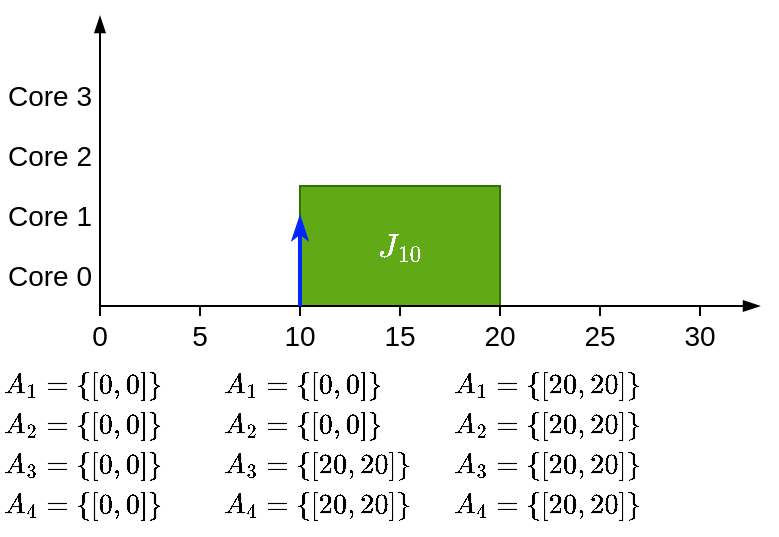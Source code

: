 <mxfile version="12.9.3" type="device" pages="2"><diagram id="xW1HjvJvRXogK2bOHWA1" name="JLFP"><mxGraphModel dx="621" dy="461" grid="1" gridSize="5" guides="1" tooltips="1" connect="1" arrows="1" fold="1" page="1" pageScale="1" pageWidth="827" pageHeight="1169" math="1" shadow="0"><root><mxCell id="0"/><mxCell id="1" parent="0"/><mxCell id="Q5BfaRy3jOVOdoU4Ksvk-7" value="$$J_{10}$$" style="rounded=0;whiteSpace=wrap;html=1;align=center;fillColor=#60a917;strokeColor=#2D7600;fontColor=#ffffff;comic=0;fontSize=14;" parent="1" vertex="1"><mxGeometry x="255" y="170" width="100" height="60" as="geometry"/></mxCell><mxCell id="B_7cFhlk1o7kLwpK3vWX-2" value="" style="endArrow=blockThin;html=1;strokeColor=#000000;endFill=1;exitX=0.5;exitY=0;exitDx=0;exitDy=0;" parent="1" edge="1"><mxGeometry width="50" height="50" relative="1" as="geometry"><mxPoint x="155" y="235" as="sourcePoint"/><mxPoint x="155" y="85" as="targetPoint"/></mxGeometry></mxCell><mxCell id="B_7cFhlk1o7kLwpK3vWX-3" value="&lt;div style=&quot;font-size: 14px;&quot;&gt;0&lt;/div&gt;" style="text;html=1;strokeColor=none;fillColor=none;align=center;verticalAlign=middle;whiteSpace=wrap;rounded=0;fontSize=14;" parent="1" vertex="1"><mxGeometry x="145" y="235" width="20" height="20" as="geometry"/></mxCell><mxCell id="B_7cFhlk1o7kLwpK3vWX-4" value="5" style="text;html=1;strokeColor=none;fillColor=none;align=center;verticalAlign=middle;whiteSpace=wrap;rounded=0;fontSize=14;" parent="1" vertex="1"><mxGeometry x="195" y="235" width="20" height="20" as="geometry"/></mxCell><mxCell id="B_7cFhlk1o7kLwpK3vWX-5" value="10" style="text;html=1;strokeColor=none;fillColor=none;align=center;verticalAlign=middle;whiteSpace=wrap;rounded=0;fontSize=14;" parent="1" vertex="1"><mxGeometry x="245" y="235" width="20" height="20" as="geometry"/></mxCell><mxCell id="B_7cFhlk1o7kLwpK3vWX-6" value="15" style="text;html=1;strokeColor=none;fillColor=none;align=center;verticalAlign=middle;whiteSpace=wrap;rounded=0;fontSize=14;" parent="1" vertex="1"><mxGeometry x="295" y="235" width="20" height="20" as="geometry"/></mxCell><mxCell id="B_7cFhlk1o7kLwpK3vWX-7" value="20" style="text;html=1;strokeColor=none;fillColor=none;align=center;verticalAlign=middle;whiteSpace=wrap;rounded=0;fontSize=14;" parent="1" vertex="1"><mxGeometry x="345" y="235" width="20" height="20" as="geometry"/></mxCell><mxCell id="B_7cFhlk1o7kLwpK3vWX-8" value="Core 0" style="text;html=1;strokeColor=none;fillColor=none;align=center;verticalAlign=middle;whiteSpace=wrap;rounded=0;fontSize=14;fontColor=#000000;" parent="1" vertex="1"><mxGeometry x="105" y="205" width="50" height="20" as="geometry"/></mxCell><mxCell id="B_7cFhlk1o7kLwpK3vWX-9" value="Core 1" style="text;html=1;strokeColor=none;fillColor=none;align=center;verticalAlign=middle;whiteSpace=wrap;rounded=0;fontSize=14;fontColor=#000000;" parent="1" vertex="1"><mxGeometry x="105" y="175" width="50" height="20" as="geometry"/></mxCell><mxCell id="B_7cFhlk1o7kLwpK3vWX-10" value="" style="endArrow=none;html=1;" parent="1" source="B_7cFhlk1o7kLwpK3vWX-11" edge="1"><mxGeometry width="50" height="50" relative="1" as="geometry"><mxPoint x="405" y="260" as="sourcePoint"/><mxPoint x="405" y="230" as="targetPoint"/></mxGeometry></mxCell><mxCell id="B_7cFhlk1o7kLwpK3vWX-11" value="25" style="text;html=1;strokeColor=none;fillColor=none;align=center;verticalAlign=middle;whiteSpace=wrap;rounded=0;fontSize=14;" parent="1" vertex="1"><mxGeometry x="395" y="235" width="20" height="20" as="geometry"/></mxCell><mxCell id="B_7cFhlk1o7kLwpK3vWX-12" value="" style="endArrow=none;html=1;exitX=0.5;exitY=0;exitDx=0;exitDy=0;" parent="1" source="B_7cFhlk1o7kLwpK3vWX-11" edge="1"><mxGeometry width="50" height="50" relative="1" as="geometry"><mxPoint x="405" y="260" as="sourcePoint"/><mxPoint x="405" y="230" as="targetPoint"/></mxGeometry></mxCell><mxCell id="B_7cFhlk1o7kLwpK3vWX-13" value="" style="endArrow=none;html=1;exitX=0.5;exitY=0;exitDx=0;exitDy=0;" parent="1" source="B_7cFhlk1o7kLwpK3vWX-7" edge="1"><mxGeometry width="50" height="50" relative="1" as="geometry"><mxPoint x="410" y="240" as="sourcePoint"/><mxPoint x="355" y="230" as="targetPoint"/></mxGeometry></mxCell><mxCell id="B_7cFhlk1o7kLwpK3vWX-14" value="" style="endArrow=none;html=1;exitX=0.5;exitY=0;exitDx=0;exitDy=0;" parent="1" source="B_7cFhlk1o7kLwpK3vWX-6" edge="1"><mxGeometry width="50" height="50" relative="1" as="geometry"><mxPoint x="415" y="245" as="sourcePoint"/><mxPoint x="305" y="230" as="targetPoint"/></mxGeometry></mxCell><mxCell id="B_7cFhlk1o7kLwpK3vWX-15" value="" style="endArrow=none;html=1;exitX=0.5;exitY=0;exitDx=0;exitDy=0;" parent="1" source="B_7cFhlk1o7kLwpK3vWX-5" edge="1"><mxGeometry width="50" height="50" relative="1" as="geometry"><mxPoint x="310" y="240" as="sourcePoint"/><mxPoint x="255" y="230" as="targetPoint"/></mxGeometry></mxCell><mxCell id="B_7cFhlk1o7kLwpK3vWX-16" value="" style="endArrow=none;html=1;exitX=0.5;exitY=0;exitDx=0;exitDy=0;" parent="1" source="B_7cFhlk1o7kLwpK3vWX-4" edge="1"><mxGeometry width="50" height="50" relative="1" as="geometry"><mxPoint x="315" y="245" as="sourcePoint"/><mxPoint x="205" y="230" as="targetPoint"/></mxGeometry></mxCell><mxCell id="B_7cFhlk1o7kLwpK3vWX-17" value="" style="endArrow=none;html=1;" parent="1" source="B_7cFhlk1o7kLwpK3vWX-18" edge="1"><mxGeometry width="50" height="50" relative="1" as="geometry"><mxPoint x="455" y="260" as="sourcePoint"/><mxPoint x="455" y="230" as="targetPoint"/></mxGeometry></mxCell><mxCell id="B_7cFhlk1o7kLwpK3vWX-18" value="30" style="text;html=1;strokeColor=none;fillColor=none;align=center;verticalAlign=middle;whiteSpace=wrap;rounded=0;fontSize=14;" parent="1" vertex="1"><mxGeometry x="445" y="235" width="20" height="20" as="geometry"/></mxCell><mxCell id="B_7cFhlk1o7kLwpK3vWX-19" value="Core 2" style="text;html=1;strokeColor=none;fillColor=none;align=center;verticalAlign=middle;whiteSpace=wrap;rounded=0;fontSize=14;fontColor=#000000;" parent="1" vertex="1"><mxGeometry x="105" y="145" width="50" height="20" as="geometry"/></mxCell><mxCell id="B_7cFhlk1o7kLwpK3vWX-21" value="" style="endArrow=blockThin;html=1;endFill=1;" parent="1" edge="1"><mxGeometry width="50" height="50" relative="1" as="geometry"><mxPoint x="155" y="230" as="sourcePoint"/><mxPoint x="485" y="230" as="targetPoint"/></mxGeometry></mxCell><mxCell id="B_7cFhlk1o7kLwpK3vWX-22" value="" style="endArrow=classicThin;html=1;strokeColor=#0027FF;fillColor=#0050ef;endFill=1;strokeWidth=2;" parent="1" edge="1"><mxGeometry width="50" height="50" relative="1" as="geometry"><mxPoint x="255" y="230" as="sourcePoint"/><mxPoint x="255" y="185" as="targetPoint"/></mxGeometry></mxCell><mxCell id="B_7cFhlk1o7kLwpK3vWX-24" value="Core 3" style="text;html=1;strokeColor=none;fillColor=none;align=center;verticalAlign=middle;whiteSpace=wrap;rounded=0;fontSize=14;fontColor=#000000;" parent="1" vertex="1"><mxGeometry x="105" y="115" width="50" height="20" as="geometry"/></mxCell><mxCell id="4ZFUNabwY3q8PGdMD_x4-8" value="" style="group;align=left;" vertex="1" connectable="0" parent="1"><mxGeometry x="105" y="260" width="100" height="80" as="geometry"/></mxCell><mxCell id="4ZFUNabwY3q8PGdMD_x4-2" value="$$A_1 = \{[0, 0]\}$$" style="text;html=1;strokeColor=none;fillColor=none;align=left;verticalAlign=middle;whiteSpace=wrap;rounded=0;" vertex="1" parent="4ZFUNabwY3q8PGdMD_x4-8"><mxGeometry width="100" height="20" as="geometry"/></mxCell><mxCell id="4ZFUNabwY3q8PGdMD_x4-5" value="$$A_2 = \{[0, 0]\}$$" style="text;html=1;strokeColor=none;fillColor=none;align=left;verticalAlign=middle;whiteSpace=wrap;rounded=0;" vertex="1" parent="4ZFUNabwY3q8PGdMD_x4-8"><mxGeometry y="20" width="100" height="20" as="geometry"/></mxCell><mxCell id="4ZFUNabwY3q8PGdMD_x4-6" value="$$A_3 = \{[0, 0]\}$$" style="text;html=1;strokeColor=none;fillColor=none;align=left;verticalAlign=middle;whiteSpace=wrap;rounded=0;" vertex="1" parent="4ZFUNabwY3q8PGdMD_x4-8"><mxGeometry y="40" width="100" height="20" as="geometry"/></mxCell><mxCell id="4ZFUNabwY3q8PGdMD_x4-7" value="$$A_4 = \{[0, 0]\}$$" style="text;html=1;strokeColor=none;fillColor=none;align=left;verticalAlign=middle;whiteSpace=wrap;rounded=0;" vertex="1" parent="4ZFUNabwY3q8PGdMD_x4-8"><mxGeometry y="60" width="100" height="20" as="geometry"/></mxCell><mxCell id="4ZFUNabwY3q8PGdMD_x4-15" value="" style="group;align=left;" vertex="1" connectable="0" parent="1"><mxGeometry x="215" y="260" width="100" height="80" as="geometry"/></mxCell><mxCell id="4ZFUNabwY3q8PGdMD_x4-16" value="$$A_1 = \{[0, 0]\}$$" style="text;html=1;strokeColor=none;fillColor=none;align=left;verticalAlign=middle;whiteSpace=wrap;rounded=0;" vertex="1" parent="4ZFUNabwY3q8PGdMD_x4-15"><mxGeometry width="100" height="20" as="geometry"/></mxCell><mxCell id="4ZFUNabwY3q8PGdMD_x4-17" value="$$A_2 = \{[0, 0]\}$$" style="text;html=1;strokeColor=none;fillColor=none;align=left;verticalAlign=middle;whiteSpace=wrap;rounded=0;" vertex="1" parent="4ZFUNabwY3q8PGdMD_x4-15"><mxGeometry y="20" width="100" height="20" as="geometry"/></mxCell><mxCell id="4ZFUNabwY3q8PGdMD_x4-18" value="$$A_3 = \{[20, 20]\}$$" style="text;html=1;strokeColor=none;fillColor=none;align=left;verticalAlign=middle;whiteSpace=wrap;rounded=0;" vertex="1" parent="4ZFUNabwY3q8PGdMD_x4-15"><mxGeometry y="40" width="100" height="20" as="geometry"/></mxCell><mxCell id="4ZFUNabwY3q8PGdMD_x4-19" value="$$A_4 = \{[20, 20]\}$$" style="text;html=1;strokeColor=none;fillColor=none;align=left;verticalAlign=middle;whiteSpace=wrap;rounded=0;" vertex="1" parent="4ZFUNabwY3q8PGdMD_x4-15"><mxGeometry y="60" width="100" height="20" as="geometry"/></mxCell><mxCell id="4ZFUNabwY3q8PGdMD_x4-20" value="" style="group;align=left;" vertex="1" connectable="0" parent="1"><mxGeometry x="330" y="260" width="100" height="80" as="geometry"/></mxCell><mxCell id="4ZFUNabwY3q8PGdMD_x4-21" value="$$A_1 = \{[20, 20]\}$$" style="text;html=1;strokeColor=none;fillColor=none;align=left;verticalAlign=middle;whiteSpace=wrap;rounded=0;" vertex="1" parent="4ZFUNabwY3q8PGdMD_x4-20"><mxGeometry width="100" height="20" as="geometry"/></mxCell><mxCell id="4ZFUNabwY3q8PGdMD_x4-22" value="$$A_2 = \{[20, 20]\}$$" style="text;html=1;strokeColor=none;fillColor=none;align=left;verticalAlign=middle;whiteSpace=wrap;rounded=0;" vertex="1" parent="4ZFUNabwY3q8PGdMD_x4-20"><mxGeometry y="20" width="100" height="20" as="geometry"/></mxCell><mxCell id="4ZFUNabwY3q8PGdMD_x4-23" value="$$A_3 = \{[20, 20]\}$$" style="text;html=1;strokeColor=none;fillColor=none;align=left;verticalAlign=middle;whiteSpace=wrap;rounded=0;" vertex="1" parent="4ZFUNabwY3q8PGdMD_x4-20"><mxGeometry y="40" width="100" height="20" as="geometry"/></mxCell><mxCell id="4ZFUNabwY3q8PGdMD_x4-24" value="$$A_4 = \{[20, 20]\}$$" style="text;html=1;strokeColor=none;fillColor=none;align=left;verticalAlign=middle;whiteSpace=wrap;rounded=0;" vertex="1" parent="4ZFUNabwY3q8PGdMD_x4-20"><mxGeometry y="60" width="100" height="20" as="geometry"/></mxCell></root></mxGraphModel></diagram><diagram id="cN5nOknQXT1LG3hfK9Qf" name="Reservation"><mxGraphModel dx="569" dy="329" grid="1" gridSize="5" guides="1" tooltips="1" connect="1" arrows="1" fold="1" page="1" pageScale="1" pageWidth="827" pageHeight="1169" math="1" shadow="0"><root><mxCell id="NastbF7e9mn-xrh-937i-0"/><mxCell id="NastbF7e9mn-xrh-937i-1" parent="NastbF7e9mn-xrh-937i-0"/><mxCell id="Mo2yTJBglFovbYtJByoA-54" value="$$J_1$$" style="rounded=0;whiteSpace=wrap;html=1;align=center;fillColor=#60a917;strokeColor=#2D7600;fontColor=#ffffff;comic=0;fontSize=14;" parent="NastbF7e9mn-xrh-937i-1" vertex="1"><mxGeometry x="265" y="915" width="50" height="90" as="geometry"/></mxCell><mxCell id="Mo2yTJBglFovbYtJByoA-56" value="$$J_2$$" style="rounded=0;whiteSpace=wrap;html=1;align=center;fillColor=#60a917;strokeColor=#2D7600;fontColor=#ffffff;comic=0;fontSize=14;" parent="NastbF7e9mn-xrh-937i-1" vertex="1"><mxGeometry x="165" y="885" width="200" height="30" as="geometry"/></mxCell><mxCell id="Mo2yTJBglFovbYtJByoA-55" value="$$J_0$$" style="rounded=0;whiteSpace=wrap;html=1;align=center;fillColor=#60a917;strokeColor=#2D7600;fontColor=#ffffff;comic=0;fontSize=14;" parent="NastbF7e9mn-xrh-937i-1" vertex="1"><mxGeometry x="165" y="945" width="100" height="60" as="geometry"/></mxCell><mxCell id="1xo_WJn1iUkjPruJ7DiA-16" value="" style="group" vertex="1" connectable="0" parent="NastbF7e9mn-xrh-937i-1"><mxGeometry x="165" y="915" width="100" height="90" as="geometry"/></mxCell><mxCell id="1xo_WJn1iUkjPruJ7DiA-17" value="" style="rounded=0;whiteSpace=wrap;html=1;align=center;fillColor=#e51400;strokeColor=none;fontColor=#ffffff;comic=0;fontSize=14;opacity=30;glass=0;shadow=0;" vertex="1" parent="1xo_WJn1iUkjPruJ7DiA-16"><mxGeometry width="100" height="90" as="geometry"/></mxCell><mxCell id="1xo_WJn1iUkjPruJ7DiA-18" value="" style="rounded=0;whiteSpace=wrap;html=1;shadow=0;glass=0;comic=0;strokeWidth=3;gradientColor=none;fillColor=none;strokeColor=#FF0000;" vertex="1" parent="1xo_WJn1iUkjPruJ7DiA-16"><mxGeometry width="100" height="90" as="geometry"/></mxCell><mxCell id="1xo_WJn1iUkjPruJ7DiA-19" value="" style="endArrow=none;html=1;exitX=0;exitY=0;exitDx=0;exitDy=0;entryX=1;entryY=1;entryDx=0;entryDy=0;strokeWidth=3;strokeColor=#FF0000;" edge="1" parent="1xo_WJn1iUkjPruJ7DiA-16" source="1xo_WJn1iUkjPruJ7DiA-18" target="1xo_WJn1iUkjPruJ7DiA-18"><mxGeometry width="50" height="50" relative="1" as="geometry"><mxPoint x="-30" y="5" as="sourcePoint"/><mxPoint x="20" y="-45" as="targetPoint"/></mxGeometry></mxCell><mxCell id="Mo2yTJBglFovbYtJByoA-27" value="$$J_1$$" style="rounded=0;whiteSpace=wrap;html=1;align=center;fillColor=#60a917;strokeColor=#2D7600;fontColor=#ffffff;comic=0;fontSize=14;" parent="NastbF7e9mn-xrh-937i-1" vertex="1"><mxGeometry x="265" y="730" width="50" height="90" as="geometry"/></mxCell><mxCell id="Mo2yTJBglFovbYtJByoA-29" value="$$J_2$$" style="rounded=0;whiteSpace=wrap;html=1;align=center;fillColor=#60a917;strokeColor=#2D7600;fontColor=#ffffff;comic=0;fontSize=14;" parent="NastbF7e9mn-xrh-937i-1" vertex="1"><mxGeometry x="165" y="700" width="200" height="30" as="geometry"/></mxCell><mxCell id="Mo2yTJBglFovbYtJByoA-28" value="$$J_0$$" style="rounded=0;whiteSpace=wrap;html=1;align=center;fillColor=#60a917;strokeColor=#2D7600;fontColor=#ffffff;comic=0;fontSize=14;" parent="NastbF7e9mn-xrh-937i-1" vertex="1"><mxGeometry x="165" y="760" width="100" height="60" as="geometry"/></mxCell><mxCell id="1xo_WJn1iUkjPruJ7DiA-12" value="" style="group" vertex="1" connectable="0" parent="NastbF7e9mn-xrh-937i-1"><mxGeometry x="165" y="730" width="100" height="90" as="geometry"/></mxCell><mxCell id="1xo_WJn1iUkjPruJ7DiA-13" value="" style="rounded=0;whiteSpace=wrap;html=1;align=center;fillColor=#e51400;strokeColor=none;fontColor=#ffffff;comic=0;fontSize=14;opacity=30;glass=0;shadow=0;" vertex="1" parent="1xo_WJn1iUkjPruJ7DiA-12"><mxGeometry width="100" height="90" as="geometry"/></mxCell><mxCell id="1xo_WJn1iUkjPruJ7DiA-14" value="" style="rounded=0;whiteSpace=wrap;html=1;shadow=0;glass=0;comic=0;strokeWidth=3;gradientColor=none;fillColor=none;strokeColor=#FF0000;" vertex="1" parent="1xo_WJn1iUkjPruJ7DiA-12"><mxGeometry width="100" height="90" as="geometry"/></mxCell><mxCell id="1xo_WJn1iUkjPruJ7DiA-15" value="" style="endArrow=none;html=1;exitX=0;exitY=0;exitDx=0;exitDy=0;entryX=1;entryY=1;entryDx=0;entryDy=0;strokeWidth=3;strokeColor=#FF0000;" edge="1" parent="1xo_WJn1iUkjPruJ7DiA-12" source="1xo_WJn1iUkjPruJ7DiA-14" target="1xo_WJn1iUkjPruJ7DiA-14"><mxGeometry width="50" height="50" relative="1" as="geometry"><mxPoint x="-30" y="5" as="sourcePoint"/><mxPoint x="20" y="-45" as="targetPoint"/></mxGeometry></mxCell><mxCell id="Mo2yTJBglFovbYtJByoA-2" value="$$J_2$$" style="rounded=0;whiteSpace=wrap;html=1;align=center;fillColor=#60a917;strokeColor=#2D7600;fontColor=#ffffff;comic=0;fontSize=14;" parent="NastbF7e9mn-xrh-937i-1" vertex="1"><mxGeometry x="165" y="520" width="200" height="30" as="geometry"/></mxCell><mxCell id="Mo2yTJBglFovbYtJByoA-1" value="$$J_0$$" style="rounded=0;whiteSpace=wrap;html=1;align=center;fillColor=#60a917;strokeColor=#2D7600;fontColor=#ffffff;comic=0;fontSize=14;" parent="NastbF7e9mn-xrh-937i-1" vertex="1"><mxGeometry x="165" y="580" width="100" height="60" as="geometry"/></mxCell><mxCell id="1xo_WJn1iUkjPruJ7DiA-8" value="" style="group" vertex="1" connectable="0" parent="NastbF7e9mn-xrh-937i-1"><mxGeometry x="165" y="550" width="100" height="90" as="geometry"/></mxCell><mxCell id="1xo_WJn1iUkjPruJ7DiA-9" value="" style="rounded=0;whiteSpace=wrap;html=1;align=center;fillColor=#e51400;strokeColor=none;fontColor=#ffffff;comic=0;fontSize=14;opacity=30;glass=0;shadow=0;" vertex="1" parent="1xo_WJn1iUkjPruJ7DiA-8"><mxGeometry width="100" height="90" as="geometry"/></mxCell><mxCell id="1xo_WJn1iUkjPruJ7DiA-10" value="" style="rounded=0;whiteSpace=wrap;html=1;shadow=0;glass=0;comic=0;strokeWidth=3;gradientColor=none;fillColor=none;strokeColor=#FF0000;" vertex="1" parent="1xo_WJn1iUkjPruJ7DiA-8"><mxGeometry width="100" height="90" as="geometry"/></mxCell><mxCell id="1xo_WJn1iUkjPruJ7DiA-11" value="" style="endArrow=none;html=1;exitX=0;exitY=0;exitDx=0;exitDy=0;entryX=1;entryY=1;entryDx=0;entryDy=0;strokeWidth=3;strokeColor=#FF0000;" edge="1" parent="1xo_WJn1iUkjPruJ7DiA-8" source="1xo_WJn1iUkjPruJ7DiA-10" target="1xo_WJn1iUkjPruJ7DiA-10"><mxGeometry width="50" height="50" relative="1" as="geometry"><mxPoint x="-30" y="5" as="sourcePoint"/><mxPoint x="20" y="-45" as="targetPoint"/></mxGeometry></mxCell><mxCell id="PJTge_t0C2zGQMqcQU9a-2" value="$$J_0$$" style="rounded=0;whiteSpace=wrap;html=1;align=center;fillColor=#60a917;strokeColor=#2D7600;fontColor=#ffffff;comic=0;fontSize=14;" parent="NastbF7e9mn-xrh-937i-1" vertex="1"><mxGeometry x="165" y="120" width="100" height="60" as="geometry"/></mxCell><mxCell id="PJTge_t0C2zGQMqcQU9a-5" value="" style="endArrow=blockThin;html=1;strokeColor=#000000;endFill=1;exitX=0.5;exitY=0;exitDx=0;exitDy=0;" parent="NastbF7e9mn-xrh-937i-1" edge="1"><mxGeometry width="50" height="50" relative="1" as="geometry"><mxPoint x="165" y="185" as="sourcePoint"/><mxPoint x="165" y="35" as="targetPoint"/></mxGeometry></mxCell><mxCell id="PJTge_t0C2zGQMqcQU9a-6" value="&lt;div style=&quot;font-size: 14px;&quot;&gt;0&lt;/div&gt;" style="text;html=1;strokeColor=none;fillColor=none;align=center;verticalAlign=middle;whiteSpace=wrap;rounded=0;fontSize=14;" parent="NastbF7e9mn-xrh-937i-1" vertex="1"><mxGeometry x="155" y="185" width="20" height="20" as="geometry"/></mxCell><mxCell id="PJTge_t0C2zGQMqcQU9a-7" value="5" style="text;html=1;strokeColor=none;fillColor=none;align=center;verticalAlign=middle;whiteSpace=wrap;rounded=0;fontSize=14;" parent="NastbF7e9mn-xrh-937i-1" vertex="1"><mxGeometry x="205" y="185" width="20" height="20" as="geometry"/></mxCell><mxCell id="PJTge_t0C2zGQMqcQU9a-8" value="10" style="text;html=1;strokeColor=none;fillColor=none;align=center;verticalAlign=middle;whiteSpace=wrap;rounded=0;fontSize=14;" parent="NastbF7e9mn-xrh-937i-1" vertex="1"><mxGeometry x="255" y="185" width="20" height="20" as="geometry"/></mxCell><mxCell id="PJTge_t0C2zGQMqcQU9a-9" value="15" style="text;html=1;strokeColor=none;fillColor=none;align=center;verticalAlign=middle;whiteSpace=wrap;rounded=0;fontSize=14;" parent="NastbF7e9mn-xrh-937i-1" vertex="1"><mxGeometry x="305" y="185" width="20" height="20" as="geometry"/></mxCell><mxCell id="PJTge_t0C2zGQMqcQU9a-10" value="20" style="text;html=1;strokeColor=none;fillColor=none;align=center;verticalAlign=middle;whiteSpace=wrap;rounded=0;fontSize=14;" parent="NastbF7e9mn-xrh-937i-1" vertex="1"><mxGeometry x="355" y="185" width="20" height="20" as="geometry"/></mxCell><mxCell id="PJTge_t0C2zGQMqcQU9a-11" value="Core 0" style="text;html=1;strokeColor=none;fillColor=none;align=center;verticalAlign=middle;whiteSpace=wrap;rounded=0;fontSize=14;fontColor=#000000;" parent="NastbF7e9mn-xrh-937i-1" vertex="1"><mxGeometry x="115" y="155" width="50" height="20" as="geometry"/></mxCell><mxCell id="PJTge_t0C2zGQMqcQU9a-12" value="Core 1" style="text;html=1;strokeColor=none;fillColor=none;align=center;verticalAlign=middle;whiteSpace=wrap;rounded=0;fontSize=14;fontColor=#000000;" parent="NastbF7e9mn-xrh-937i-1" vertex="1"><mxGeometry x="115" y="125" width="50" height="20" as="geometry"/></mxCell><mxCell id="PJTge_t0C2zGQMqcQU9a-13" value="" style="endArrow=none;html=1;" parent="NastbF7e9mn-xrh-937i-1" source="PJTge_t0C2zGQMqcQU9a-14" edge="1"><mxGeometry width="50" height="50" relative="1" as="geometry"><mxPoint x="415" y="210" as="sourcePoint"/><mxPoint x="415" y="180" as="targetPoint"/></mxGeometry></mxCell><mxCell id="PJTge_t0C2zGQMqcQU9a-14" value="25" style="text;html=1;strokeColor=none;fillColor=none;align=center;verticalAlign=middle;whiteSpace=wrap;rounded=0;fontSize=14;" parent="NastbF7e9mn-xrh-937i-1" vertex="1"><mxGeometry x="405" y="185" width="20" height="20" as="geometry"/></mxCell><mxCell id="PJTge_t0C2zGQMqcQU9a-15" value="" style="endArrow=none;html=1;exitX=0.5;exitY=0;exitDx=0;exitDy=0;" parent="NastbF7e9mn-xrh-937i-1" source="PJTge_t0C2zGQMqcQU9a-14" edge="1"><mxGeometry width="50" height="50" relative="1" as="geometry"><mxPoint x="415" y="210" as="sourcePoint"/><mxPoint x="415" y="180" as="targetPoint"/></mxGeometry></mxCell><mxCell id="PJTge_t0C2zGQMqcQU9a-16" value="" style="endArrow=none;html=1;exitX=0.5;exitY=0;exitDx=0;exitDy=0;" parent="NastbF7e9mn-xrh-937i-1" source="PJTge_t0C2zGQMqcQU9a-10" edge="1"><mxGeometry width="50" height="50" relative="1" as="geometry"><mxPoint x="420" y="190" as="sourcePoint"/><mxPoint x="365" y="180" as="targetPoint"/></mxGeometry></mxCell><mxCell id="PJTge_t0C2zGQMqcQU9a-17" value="" style="endArrow=none;html=1;exitX=0.5;exitY=0;exitDx=0;exitDy=0;" parent="NastbF7e9mn-xrh-937i-1" source="PJTge_t0C2zGQMqcQU9a-9" edge="1"><mxGeometry width="50" height="50" relative="1" as="geometry"><mxPoint x="425" y="195" as="sourcePoint"/><mxPoint x="315" y="180" as="targetPoint"/></mxGeometry></mxCell><mxCell id="PJTge_t0C2zGQMqcQU9a-18" value="" style="endArrow=none;html=1;exitX=0.5;exitY=0;exitDx=0;exitDy=0;" parent="NastbF7e9mn-xrh-937i-1" source="PJTge_t0C2zGQMqcQU9a-8" edge="1"><mxGeometry width="50" height="50" relative="1" as="geometry"><mxPoint x="320" y="190" as="sourcePoint"/><mxPoint x="265" y="180" as="targetPoint"/></mxGeometry></mxCell><mxCell id="PJTge_t0C2zGQMqcQU9a-19" value="" style="endArrow=none;html=1;exitX=0.5;exitY=0;exitDx=0;exitDy=0;" parent="NastbF7e9mn-xrh-937i-1" source="PJTge_t0C2zGQMqcQU9a-7" edge="1"><mxGeometry width="50" height="50" relative="1" as="geometry"><mxPoint x="325" y="195" as="sourcePoint"/><mxPoint x="215" y="180" as="targetPoint"/></mxGeometry></mxCell><mxCell id="PJTge_t0C2zGQMqcQU9a-20" value="" style="endArrow=none;html=1;" parent="NastbF7e9mn-xrh-937i-1" source="PJTge_t0C2zGQMqcQU9a-21" edge="1"><mxGeometry width="50" height="50" relative="1" as="geometry"><mxPoint x="465" y="210" as="sourcePoint"/><mxPoint x="465" y="180" as="targetPoint"/></mxGeometry></mxCell><mxCell id="PJTge_t0C2zGQMqcQU9a-21" value="30" style="text;html=1;strokeColor=none;fillColor=none;align=center;verticalAlign=middle;whiteSpace=wrap;rounded=0;fontSize=14;" parent="NastbF7e9mn-xrh-937i-1" vertex="1"><mxGeometry x="455" y="185" width="20" height="20" as="geometry"/></mxCell><mxCell id="PJTge_t0C2zGQMqcQU9a-22" value="Core 2" style="text;html=1;strokeColor=none;fillColor=none;align=center;verticalAlign=middle;whiteSpace=wrap;rounded=0;fontSize=14;fontColor=#000000;" parent="NastbF7e9mn-xrh-937i-1" vertex="1"><mxGeometry x="115" y="95" width="50" height="20" as="geometry"/></mxCell><mxCell id="PJTge_t0C2zGQMqcQU9a-23" value="" style="endArrow=blockThin;html=1;endFill=1;" parent="NastbF7e9mn-xrh-937i-1" edge="1"><mxGeometry width="50" height="50" relative="1" as="geometry"><mxPoint x="165" y="180" as="sourcePoint"/><mxPoint x="495" y="180" as="targetPoint"/></mxGeometry></mxCell><mxCell id="PJTge_t0C2zGQMqcQU9a-24" value="" style="endArrow=classicThin;html=1;strokeColor=#0027FF;fillColor=#0050ef;endFill=1;strokeWidth=2;" parent="NastbF7e9mn-xrh-937i-1" edge="1"><mxGeometry width="50" height="50" relative="1" as="geometry"><mxPoint x="165" y="180" as="sourcePoint"/><mxPoint x="165" y="135" as="targetPoint"/></mxGeometry></mxCell><mxCell id="PJTge_t0C2zGQMqcQU9a-25" value="Core 3" style="text;html=1;strokeColor=none;fillColor=none;align=center;verticalAlign=middle;whiteSpace=wrap;rounded=0;fontSize=14;fontColor=#000000;" parent="NastbF7e9mn-xrh-937i-1" vertex="1"><mxGeometry x="115" y="65" width="50" height="20" as="geometry"/></mxCell><mxCell id="PJTge_t0C2zGQMqcQU9a-26" value="" style="endArrow=none;html=1;strokeColor=#FF0000;fillColor=#0050ef;endFill=0;strokeWidth=2;startArrow=classicThin;startFill=1;" parent="NastbF7e9mn-xrh-937i-1" edge="1"><mxGeometry width="50" height="50" relative="1" as="geometry"><mxPoint x="365" y="180" as="sourcePoint"/><mxPoint x="365" y="135" as="targetPoint"/></mxGeometry></mxCell><mxCell id="PJTge_t0C2zGQMqcQU9a-29" value="$$J_0$$" style="rounded=0;whiteSpace=wrap;html=1;align=center;fillColor=#60a917;strokeColor=#2D7600;fontColor=#ffffff;comic=0;fontSize=14;" parent="NastbF7e9mn-xrh-937i-1" vertex="1"><mxGeometry x="165" y="365" width="100" height="60" as="geometry"/></mxCell><mxCell id="PJTge_t0C2zGQMqcQU9a-33" value="&lt;div style=&quot;font-size: 14px;&quot;&gt;0&lt;/div&gt;" style="text;html=1;strokeColor=none;fillColor=none;align=center;verticalAlign=middle;whiteSpace=wrap;rounded=0;fontSize=14;" parent="NastbF7e9mn-xrh-937i-1" vertex="1"><mxGeometry x="155" y="430" width="20" height="20" as="geometry"/></mxCell><mxCell id="PJTge_t0C2zGQMqcQU9a-34" value="5" style="text;html=1;strokeColor=none;fillColor=none;align=center;verticalAlign=middle;whiteSpace=wrap;rounded=0;fontSize=14;" parent="NastbF7e9mn-xrh-937i-1" vertex="1"><mxGeometry x="205" y="430" width="20" height="20" as="geometry"/></mxCell><mxCell id="PJTge_t0C2zGQMqcQU9a-35" value="10" style="text;html=1;strokeColor=none;fillColor=none;align=center;verticalAlign=middle;whiteSpace=wrap;rounded=0;fontSize=14;" parent="NastbF7e9mn-xrh-937i-1" vertex="1"><mxGeometry x="255" y="430" width="20" height="20" as="geometry"/></mxCell><mxCell id="PJTge_t0C2zGQMqcQU9a-36" value="15" style="text;html=1;strokeColor=none;fillColor=none;align=center;verticalAlign=middle;whiteSpace=wrap;rounded=0;fontSize=14;" parent="NastbF7e9mn-xrh-937i-1" vertex="1"><mxGeometry x="305" y="430" width="20" height="20" as="geometry"/></mxCell><mxCell id="PJTge_t0C2zGQMqcQU9a-37" value="20" style="text;html=1;strokeColor=none;fillColor=none;align=center;verticalAlign=middle;whiteSpace=wrap;rounded=0;fontSize=14;" parent="NastbF7e9mn-xrh-937i-1" vertex="1"><mxGeometry x="355" y="430" width="20" height="20" as="geometry"/></mxCell><mxCell id="PJTge_t0C2zGQMqcQU9a-38" value="Core 0" style="text;html=1;strokeColor=none;fillColor=none;align=center;verticalAlign=middle;whiteSpace=wrap;rounded=0;fontSize=14;fontColor=#000000;" parent="NastbF7e9mn-xrh-937i-1" vertex="1"><mxGeometry x="115" y="400" width="50" height="20" as="geometry"/></mxCell><mxCell id="PJTge_t0C2zGQMqcQU9a-39" value="Core 1" style="text;html=1;strokeColor=none;fillColor=none;align=center;verticalAlign=middle;whiteSpace=wrap;rounded=0;fontSize=14;fontColor=#000000;" parent="NastbF7e9mn-xrh-937i-1" vertex="1"><mxGeometry x="115" y="370" width="50" height="20" as="geometry"/></mxCell><mxCell id="PJTge_t0C2zGQMqcQU9a-40" value="" style="endArrow=none;html=1;" parent="NastbF7e9mn-xrh-937i-1" source="PJTge_t0C2zGQMqcQU9a-41" edge="1"><mxGeometry width="50" height="50" relative="1" as="geometry"><mxPoint x="415" y="455" as="sourcePoint"/><mxPoint x="415" y="425" as="targetPoint"/></mxGeometry></mxCell><mxCell id="PJTge_t0C2zGQMqcQU9a-41" value="25" style="text;html=1;strokeColor=none;fillColor=none;align=center;verticalAlign=middle;whiteSpace=wrap;rounded=0;fontSize=14;" parent="NastbF7e9mn-xrh-937i-1" vertex="1"><mxGeometry x="405" y="430" width="20" height="20" as="geometry"/></mxCell><mxCell id="PJTge_t0C2zGQMqcQU9a-42" value="" style="endArrow=none;html=1;exitX=0.5;exitY=0;exitDx=0;exitDy=0;" parent="NastbF7e9mn-xrh-937i-1" source="PJTge_t0C2zGQMqcQU9a-41" edge="1"><mxGeometry width="50" height="50" relative="1" as="geometry"><mxPoint x="415" y="455" as="sourcePoint"/><mxPoint x="415" y="425" as="targetPoint"/></mxGeometry></mxCell><mxCell id="PJTge_t0C2zGQMqcQU9a-43" value="" style="endArrow=none;html=1;exitX=0.5;exitY=0;exitDx=0;exitDy=0;" parent="NastbF7e9mn-xrh-937i-1" source="PJTge_t0C2zGQMqcQU9a-37" edge="1"><mxGeometry width="50" height="50" relative="1" as="geometry"><mxPoint x="420" y="435" as="sourcePoint"/><mxPoint x="365" y="425" as="targetPoint"/></mxGeometry></mxCell><mxCell id="PJTge_t0C2zGQMqcQU9a-44" value="" style="endArrow=none;html=1;exitX=0.5;exitY=0;exitDx=0;exitDy=0;" parent="NastbF7e9mn-xrh-937i-1" source="PJTge_t0C2zGQMqcQU9a-36" edge="1"><mxGeometry width="50" height="50" relative="1" as="geometry"><mxPoint x="425" y="440" as="sourcePoint"/><mxPoint x="315" y="425" as="targetPoint"/></mxGeometry></mxCell><mxCell id="PJTge_t0C2zGQMqcQU9a-45" value="" style="endArrow=none;html=1;exitX=0.5;exitY=0;exitDx=0;exitDy=0;" parent="NastbF7e9mn-xrh-937i-1" source="PJTge_t0C2zGQMqcQU9a-35" edge="1"><mxGeometry width="50" height="50" relative="1" as="geometry"><mxPoint x="320" y="435" as="sourcePoint"/><mxPoint x="265" y="425" as="targetPoint"/></mxGeometry></mxCell><mxCell id="PJTge_t0C2zGQMqcQU9a-46" value="" style="endArrow=none;html=1;exitX=0.5;exitY=0;exitDx=0;exitDy=0;" parent="NastbF7e9mn-xrh-937i-1" source="PJTge_t0C2zGQMqcQU9a-34" edge="1"><mxGeometry width="50" height="50" relative="1" as="geometry"><mxPoint x="325" y="440" as="sourcePoint"/><mxPoint x="215" y="425" as="targetPoint"/></mxGeometry></mxCell><mxCell id="PJTge_t0C2zGQMqcQU9a-47" value="" style="endArrow=none;html=1;" parent="NastbF7e9mn-xrh-937i-1" source="PJTge_t0C2zGQMqcQU9a-48" edge="1"><mxGeometry width="50" height="50" relative="1" as="geometry"><mxPoint x="465" y="455" as="sourcePoint"/><mxPoint x="465" y="425" as="targetPoint"/></mxGeometry></mxCell><mxCell id="PJTge_t0C2zGQMqcQU9a-48" value="30" style="text;html=1;strokeColor=none;fillColor=none;align=center;verticalAlign=middle;whiteSpace=wrap;rounded=0;fontSize=14;" parent="NastbF7e9mn-xrh-937i-1" vertex="1"><mxGeometry x="455" y="430" width="20" height="20" as="geometry"/></mxCell><mxCell id="PJTge_t0C2zGQMqcQU9a-49" value="Core 2" style="text;html=1;strokeColor=none;fillColor=none;align=center;verticalAlign=middle;whiteSpace=wrap;rounded=0;fontSize=14;fontColor=#000000;" parent="NastbF7e9mn-xrh-937i-1" vertex="1"><mxGeometry x="115" y="340" width="50" height="20" as="geometry"/></mxCell><mxCell id="PJTge_t0C2zGQMqcQU9a-52" value="Core 3" style="text;html=1;strokeColor=none;fillColor=none;align=center;verticalAlign=middle;whiteSpace=wrap;rounded=0;fontSize=14;fontColor=#000000;" parent="NastbF7e9mn-xrh-937i-1" vertex="1"><mxGeometry x="115" y="310" width="50" height="20" as="geometry"/></mxCell><mxCell id="PJTge_t0C2zGQMqcQU9a-53" value="" style="endArrow=none;html=1;strokeColor=#FF0000;fillColor=#0050ef;endFill=0;strokeWidth=2;startArrow=classicThin;startFill=1;" parent="NastbF7e9mn-xrh-937i-1" edge="1"><mxGeometry width="50" height="50" relative="1" as="geometry"><mxPoint x="365" y="425" as="sourcePoint"/><mxPoint x="365" y="380" as="targetPoint"/></mxGeometry></mxCell><mxCell id="Mo2yTJBglFovbYtJByoA-4" value="&lt;div style=&quot;font-size: 14px;&quot;&gt;0&lt;/div&gt;" style="text;html=1;strokeColor=none;fillColor=none;align=center;verticalAlign=middle;whiteSpace=wrap;rounded=0;fontSize=14;" parent="NastbF7e9mn-xrh-937i-1" vertex="1"><mxGeometry x="155" y="645" width="20" height="20" as="geometry"/></mxCell><mxCell id="Mo2yTJBglFovbYtJByoA-5" value="5" style="text;html=1;strokeColor=none;fillColor=none;align=center;verticalAlign=middle;whiteSpace=wrap;rounded=0;fontSize=14;" parent="NastbF7e9mn-xrh-937i-1" vertex="1"><mxGeometry x="205" y="645" width="20" height="20" as="geometry"/></mxCell><mxCell id="Mo2yTJBglFovbYtJByoA-6" value="10" style="text;html=1;strokeColor=none;fillColor=none;align=center;verticalAlign=middle;whiteSpace=wrap;rounded=0;fontSize=14;" parent="NastbF7e9mn-xrh-937i-1" vertex="1"><mxGeometry x="255" y="645" width="20" height="20" as="geometry"/></mxCell><mxCell id="Mo2yTJBglFovbYtJByoA-7" value="15" style="text;html=1;strokeColor=none;fillColor=none;align=center;verticalAlign=middle;whiteSpace=wrap;rounded=0;fontSize=14;" parent="NastbF7e9mn-xrh-937i-1" vertex="1"><mxGeometry x="305" y="645" width="20" height="20" as="geometry"/></mxCell><mxCell id="Mo2yTJBglFovbYtJByoA-8" value="20" style="text;html=1;strokeColor=none;fillColor=none;align=center;verticalAlign=middle;whiteSpace=wrap;rounded=0;fontSize=14;" parent="NastbF7e9mn-xrh-937i-1" vertex="1"><mxGeometry x="355" y="645" width="20" height="20" as="geometry"/></mxCell><mxCell id="Mo2yTJBglFovbYtJByoA-9" value="Core 0" style="text;html=1;strokeColor=none;fillColor=none;align=center;verticalAlign=middle;whiteSpace=wrap;rounded=0;fontSize=14;fontColor=#000000;" parent="NastbF7e9mn-xrh-937i-1" vertex="1"><mxGeometry x="115" y="615" width="50" height="20" as="geometry"/></mxCell><mxCell id="Mo2yTJBglFovbYtJByoA-10" value="Core 1" style="text;html=1;strokeColor=none;fillColor=none;align=center;verticalAlign=middle;whiteSpace=wrap;rounded=0;fontSize=14;fontColor=#000000;" parent="NastbF7e9mn-xrh-937i-1" vertex="1"><mxGeometry x="115" y="585" width="50" height="20" as="geometry"/></mxCell><mxCell id="Mo2yTJBglFovbYtJByoA-11" value="" style="endArrow=none;html=1;" parent="NastbF7e9mn-xrh-937i-1" source="Mo2yTJBglFovbYtJByoA-12" edge="1"><mxGeometry width="50" height="50" relative="1" as="geometry"><mxPoint x="415" y="670" as="sourcePoint"/><mxPoint x="415" y="640" as="targetPoint"/></mxGeometry></mxCell><mxCell id="Mo2yTJBglFovbYtJByoA-12" value="25" style="text;html=1;strokeColor=none;fillColor=none;align=center;verticalAlign=middle;whiteSpace=wrap;rounded=0;fontSize=14;" parent="NastbF7e9mn-xrh-937i-1" vertex="1"><mxGeometry x="405" y="645" width="20" height="20" as="geometry"/></mxCell><mxCell id="Mo2yTJBglFovbYtJByoA-13" value="" style="endArrow=none;html=1;exitX=0.5;exitY=0;exitDx=0;exitDy=0;" parent="NastbF7e9mn-xrh-937i-1" source="Mo2yTJBglFovbYtJByoA-12" edge="1"><mxGeometry width="50" height="50" relative="1" as="geometry"><mxPoint x="415" y="670" as="sourcePoint"/><mxPoint x="415" y="640" as="targetPoint"/></mxGeometry></mxCell><mxCell id="Mo2yTJBglFovbYtJByoA-14" value="" style="endArrow=none;html=1;exitX=0.5;exitY=0;exitDx=0;exitDy=0;" parent="NastbF7e9mn-xrh-937i-1" source="Mo2yTJBglFovbYtJByoA-8" edge="1"><mxGeometry width="50" height="50" relative="1" as="geometry"><mxPoint x="420" y="650" as="sourcePoint"/><mxPoint x="365" y="640" as="targetPoint"/></mxGeometry></mxCell><mxCell id="Mo2yTJBglFovbYtJByoA-15" value="" style="endArrow=none;html=1;exitX=0.5;exitY=0;exitDx=0;exitDy=0;" parent="NastbF7e9mn-xrh-937i-1" source="Mo2yTJBglFovbYtJByoA-7" edge="1"><mxGeometry width="50" height="50" relative="1" as="geometry"><mxPoint x="425" y="655" as="sourcePoint"/><mxPoint x="315" y="640" as="targetPoint"/></mxGeometry></mxCell><mxCell id="Mo2yTJBglFovbYtJByoA-16" value="" style="endArrow=none;html=1;exitX=0.5;exitY=0;exitDx=0;exitDy=0;" parent="NastbF7e9mn-xrh-937i-1" source="Mo2yTJBglFovbYtJByoA-6" edge="1"><mxGeometry width="50" height="50" relative="1" as="geometry"><mxPoint x="320" y="650" as="sourcePoint"/><mxPoint x="265" y="640" as="targetPoint"/></mxGeometry></mxCell><mxCell id="Mo2yTJBglFovbYtJByoA-17" value="" style="endArrow=none;html=1;exitX=0.5;exitY=0;exitDx=0;exitDy=0;" parent="NastbF7e9mn-xrh-937i-1" source="Mo2yTJBglFovbYtJByoA-5" edge="1"><mxGeometry width="50" height="50" relative="1" as="geometry"><mxPoint x="325" y="655" as="sourcePoint"/><mxPoint x="215" y="640" as="targetPoint"/></mxGeometry></mxCell><mxCell id="Mo2yTJBglFovbYtJByoA-18" value="" style="endArrow=none;html=1;" parent="NastbF7e9mn-xrh-937i-1" source="Mo2yTJBglFovbYtJByoA-19" edge="1"><mxGeometry width="50" height="50" relative="1" as="geometry"><mxPoint x="465" y="670" as="sourcePoint"/><mxPoint x="465" y="640" as="targetPoint"/></mxGeometry></mxCell><mxCell id="Mo2yTJBglFovbYtJByoA-19" value="30" style="text;html=1;strokeColor=none;fillColor=none;align=center;verticalAlign=middle;whiteSpace=wrap;rounded=0;fontSize=14;" parent="NastbF7e9mn-xrh-937i-1" vertex="1"><mxGeometry x="455" y="645" width="20" height="20" as="geometry"/></mxCell><mxCell id="Mo2yTJBglFovbYtJByoA-20" value="Core 2" style="text;html=1;strokeColor=none;fillColor=none;align=center;verticalAlign=middle;whiteSpace=wrap;rounded=0;fontSize=14;fontColor=#000000;" parent="NastbF7e9mn-xrh-937i-1" vertex="1"><mxGeometry x="115" y="555" width="50" height="20" as="geometry"/></mxCell><mxCell id="Mo2yTJBglFovbYtJByoA-21" value="Core 3" style="text;html=1;strokeColor=none;fillColor=none;align=center;verticalAlign=middle;whiteSpace=wrap;rounded=0;fontSize=14;fontColor=#000000;" parent="NastbF7e9mn-xrh-937i-1" vertex="1"><mxGeometry x="115" y="525" width="50" height="20" as="geometry"/></mxCell><mxCell id="Mo2yTJBglFovbYtJByoA-22" value="" style="endArrow=none;html=1;strokeColor=#FF0000;fillColor=#0050ef;endFill=0;strokeWidth=2;startArrow=classicThin;startFill=1;" parent="NastbF7e9mn-xrh-937i-1" edge="1"><mxGeometry width="50" height="50" relative="1" as="geometry"><mxPoint x="365" y="640" as="sourcePoint"/><mxPoint x="365" y="595" as="targetPoint"/></mxGeometry></mxCell><mxCell id="Mo2yTJBglFovbYtJByoA-24" value="" style="endArrow=blockThin;html=1;strokeColor=#000000;endFill=1;exitX=0.5;exitY=0;exitDx=0;exitDy=0;" parent="NastbF7e9mn-xrh-937i-1" edge="1"><mxGeometry width="50" height="50" relative="1" as="geometry"><mxPoint x="165" y="645" as="sourcePoint"/><mxPoint x="165" y="495" as="targetPoint"/></mxGeometry></mxCell><mxCell id="Mo2yTJBglFovbYtJByoA-25" value="" style="endArrow=blockThin;html=1;endFill=1;" parent="NastbF7e9mn-xrh-937i-1" edge="1"><mxGeometry width="50" height="50" relative="1" as="geometry"><mxPoint x="165" y="640" as="sourcePoint"/><mxPoint x="495" y="640" as="targetPoint"/></mxGeometry></mxCell><mxCell id="Mo2yTJBglFovbYtJByoA-26" value="" style="endArrow=classicThin;html=1;strokeColor=#0027FF;fillColor=#0050ef;endFill=1;strokeWidth=2;" parent="NastbF7e9mn-xrh-937i-1" edge="1"><mxGeometry width="50" height="50" relative="1" as="geometry"><mxPoint x="165" y="640" as="sourcePoint"/><mxPoint x="165" y="595" as="targetPoint"/></mxGeometry></mxCell><mxCell id="Mo2yTJBglFovbYtJByoA-31" value="&lt;div style=&quot;font-size: 14px;&quot;&gt;0&lt;/div&gt;" style="text;html=1;strokeColor=none;fillColor=none;align=center;verticalAlign=middle;whiteSpace=wrap;rounded=0;fontSize=14;" parent="NastbF7e9mn-xrh-937i-1" vertex="1"><mxGeometry x="155" y="825" width="20" height="20" as="geometry"/></mxCell><mxCell id="Mo2yTJBglFovbYtJByoA-32" value="5" style="text;html=1;strokeColor=none;fillColor=none;align=center;verticalAlign=middle;whiteSpace=wrap;rounded=0;fontSize=14;" parent="NastbF7e9mn-xrh-937i-1" vertex="1"><mxGeometry x="205" y="825" width="20" height="20" as="geometry"/></mxCell><mxCell id="Mo2yTJBglFovbYtJByoA-33" value="10" style="text;html=1;strokeColor=none;fillColor=none;align=center;verticalAlign=middle;whiteSpace=wrap;rounded=0;fontSize=14;" parent="NastbF7e9mn-xrh-937i-1" vertex="1"><mxGeometry x="255" y="825" width="20" height="20" as="geometry"/></mxCell><mxCell id="Mo2yTJBglFovbYtJByoA-34" value="15" style="text;html=1;strokeColor=none;fillColor=none;align=center;verticalAlign=middle;whiteSpace=wrap;rounded=0;fontSize=14;" parent="NastbF7e9mn-xrh-937i-1" vertex="1"><mxGeometry x="305" y="825" width="20" height="20" as="geometry"/></mxCell><mxCell id="Mo2yTJBglFovbYtJByoA-35" value="20" style="text;html=1;strokeColor=none;fillColor=none;align=center;verticalAlign=middle;whiteSpace=wrap;rounded=0;fontSize=14;" parent="NastbF7e9mn-xrh-937i-1" vertex="1"><mxGeometry x="355" y="825" width="20" height="20" as="geometry"/></mxCell><mxCell id="Mo2yTJBglFovbYtJByoA-36" value="Core 0" style="text;html=1;strokeColor=none;fillColor=none;align=center;verticalAlign=middle;whiteSpace=wrap;rounded=0;fontSize=14;fontColor=#000000;" parent="NastbF7e9mn-xrh-937i-1" vertex="1"><mxGeometry x="115" y="795" width="50" height="20" as="geometry"/></mxCell><mxCell id="Mo2yTJBglFovbYtJByoA-37" value="Core 1" style="text;html=1;strokeColor=none;fillColor=none;align=center;verticalAlign=middle;whiteSpace=wrap;rounded=0;fontSize=14;fontColor=#000000;" parent="NastbF7e9mn-xrh-937i-1" vertex="1"><mxGeometry x="115" y="765" width="50" height="20" as="geometry"/></mxCell><mxCell id="Mo2yTJBglFovbYtJByoA-38" value="" style="endArrow=none;html=1;" parent="NastbF7e9mn-xrh-937i-1" source="Mo2yTJBglFovbYtJByoA-39" edge="1"><mxGeometry width="50" height="50" relative="1" as="geometry"><mxPoint x="415" y="850" as="sourcePoint"/><mxPoint x="415" y="820" as="targetPoint"/></mxGeometry></mxCell><mxCell id="Mo2yTJBglFovbYtJByoA-39" value="25" style="text;html=1;strokeColor=none;fillColor=none;align=center;verticalAlign=middle;whiteSpace=wrap;rounded=0;fontSize=14;" parent="NastbF7e9mn-xrh-937i-1" vertex="1"><mxGeometry x="405" y="825" width="20" height="20" as="geometry"/></mxCell><mxCell id="Mo2yTJBglFovbYtJByoA-40" value="" style="endArrow=none;html=1;exitX=0.5;exitY=0;exitDx=0;exitDy=0;" parent="NastbF7e9mn-xrh-937i-1" source="Mo2yTJBglFovbYtJByoA-39" edge="1"><mxGeometry width="50" height="50" relative="1" as="geometry"><mxPoint x="415" y="850" as="sourcePoint"/><mxPoint x="415" y="820" as="targetPoint"/></mxGeometry></mxCell><mxCell id="Mo2yTJBglFovbYtJByoA-41" value="" style="endArrow=none;html=1;exitX=0.5;exitY=0;exitDx=0;exitDy=0;" parent="NastbF7e9mn-xrh-937i-1" source="Mo2yTJBglFovbYtJByoA-35" edge="1"><mxGeometry width="50" height="50" relative="1" as="geometry"><mxPoint x="420" y="830" as="sourcePoint"/><mxPoint x="365" y="820" as="targetPoint"/></mxGeometry></mxCell><mxCell id="Mo2yTJBglFovbYtJByoA-42" value="" style="endArrow=none;html=1;exitX=0.5;exitY=0;exitDx=0;exitDy=0;" parent="NastbF7e9mn-xrh-937i-1" source="Mo2yTJBglFovbYtJByoA-34" edge="1"><mxGeometry width="50" height="50" relative="1" as="geometry"><mxPoint x="425" y="835" as="sourcePoint"/><mxPoint x="315" y="820" as="targetPoint"/></mxGeometry></mxCell><mxCell id="Mo2yTJBglFovbYtJByoA-43" value="" style="endArrow=none;html=1;exitX=0.5;exitY=0;exitDx=0;exitDy=0;" parent="NastbF7e9mn-xrh-937i-1" source="Mo2yTJBglFovbYtJByoA-33" edge="1"><mxGeometry width="50" height="50" relative="1" as="geometry"><mxPoint x="320" y="830" as="sourcePoint"/><mxPoint x="265" y="820" as="targetPoint"/></mxGeometry></mxCell><mxCell id="Mo2yTJBglFovbYtJByoA-44" value="" style="endArrow=none;html=1;exitX=0.5;exitY=0;exitDx=0;exitDy=0;" parent="NastbF7e9mn-xrh-937i-1" source="Mo2yTJBglFovbYtJByoA-32" edge="1"><mxGeometry width="50" height="50" relative="1" as="geometry"><mxPoint x="325" y="835" as="sourcePoint"/><mxPoint x="215" y="820" as="targetPoint"/></mxGeometry></mxCell><mxCell id="Mo2yTJBglFovbYtJByoA-45" value="" style="endArrow=none;html=1;" parent="NastbF7e9mn-xrh-937i-1" source="Mo2yTJBglFovbYtJByoA-46" edge="1"><mxGeometry width="50" height="50" relative="1" as="geometry"><mxPoint x="465" y="850" as="sourcePoint"/><mxPoint x="465" y="820" as="targetPoint"/></mxGeometry></mxCell><mxCell id="Mo2yTJBglFovbYtJByoA-46" value="30" style="text;html=1;strokeColor=none;fillColor=none;align=center;verticalAlign=middle;whiteSpace=wrap;rounded=0;fontSize=14;" parent="NastbF7e9mn-xrh-937i-1" vertex="1"><mxGeometry x="455" y="825" width="20" height="20" as="geometry"/></mxCell><mxCell id="Mo2yTJBglFovbYtJByoA-47" value="Core 2" style="text;html=1;strokeColor=none;fillColor=none;align=center;verticalAlign=middle;whiteSpace=wrap;rounded=0;fontSize=14;fontColor=#000000;" parent="NastbF7e9mn-xrh-937i-1" vertex="1"><mxGeometry x="115" y="735" width="50" height="20" as="geometry"/></mxCell><mxCell id="Mo2yTJBglFovbYtJByoA-48" value="Core 3" style="text;html=1;strokeColor=none;fillColor=none;align=center;verticalAlign=middle;whiteSpace=wrap;rounded=0;fontSize=14;fontColor=#000000;" parent="NastbF7e9mn-xrh-937i-1" vertex="1"><mxGeometry x="115" y="705" width="50" height="20" as="geometry"/></mxCell><mxCell id="Mo2yTJBglFovbYtJByoA-49" value="" style="endArrow=none;html=1;strokeColor=#FF0000;fillColor=#0050ef;endFill=0;strokeWidth=2;startArrow=classicThin;startFill=1;" parent="NastbF7e9mn-xrh-937i-1" edge="1"><mxGeometry width="50" height="50" relative="1" as="geometry"><mxPoint x="365" y="820" as="sourcePoint"/><mxPoint x="365" y="775" as="targetPoint"/></mxGeometry></mxCell><mxCell id="Mo2yTJBglFovbYtJByoA-51" value="" style="endArrow=blockThin;html=1;strokeColor=#000000;endFill=1;exitX=0.5;exitY=0;exitDx=0;exitDy=0;" parent="NastbF7e9mn-xrh-937i-1" edge="1"><mxGeometry width="50" height="50" relative="1" as="geometry"><mxPoint x="165" y="825" as="sourcePoint"/><mxPoint x="165" y="675" as="targetPoint"/></mxGeometry></mxCell><mxCell id="Mo2yTJBglFovbYtJByoA-52" value="" style="endArrow=blockThin;html=1;endFill=1;" parent="NastbF7e9mn-xrh-937i-1" edge="1"><mxGeometry width="50" height="50" relative="1" as="geometry"><mxPoint x="165" y="820" as="sourcePoint"/><mxPoint x="495" y="820" as="targetPoint"/></mxGeometry></mxCell><mxCell id="Mo2yTJBglFovbYtJByoA-53" value="" style="endArrow=classicThin;html=1;strokeColor=#0027FF;fillColor=#0050ef;endFill=1;strokeWidth=2;" parent="NastbF7e9mn-xrh-937i-1" edge="1"><mxGeometry width="50" height="50" relative="1" as="geometry"><mxPoint x="165" y="820" as="sourcePoint"/><mxPoint x="165" y="775" as="targetPoint"/></mxGeometry></mxCell><mxCell id="Mo2yTJBglFovbYtJByoA-57" value="$$J_3$$" style="rounded=0;whiteSpace=wrap;html=1;align=center;fillColor=#60a917;strokeColor=#2D7600;fontColor=#ffffff;comic=0;fontSize=14;" parent="NastbF7e9mn-xrh-937i-1" vertex="1"><mxGeometry x="315" y="915" width="80" height="90" as="geometry"/></mxCell><mxCell id="Mo2yTJBglFovbYtJByoA-58" value="&lt;div style=&quot;font-size: 14px;&quot;&gt;0&lt;/div&gt;" style="text;html=1;strokeColor=none;fillColor=none;align=center;verticalAlign=middle;whiteSpace=wrap;rounded=0;fontSize=14;" parent="NastbF7e9mn-xrh-937i-1" vertex="1"><mxGeometry x="155" y="1010" width="20" height="20" as="geometry"/></mxCell><mxCell id="Mo2yTJBglFovbYtJByoA-59" value="5" style="text;html=1;strokeColor=none;fillColor=none;align=center;verticalAlign=middle;whiteSpace=wrap;rounded=0;fontSize=14;" parent="NastbF7e9mn-xrh-937i-1" vertex="1"><mxGeometry x="205" y="1010" width="20" height="20" as="geometry"/></mxCell><mxCell id="Mo2yTJBglFovbYtJByoA-60" value="10" style="text;html=1;strokeColor=none;fillColor=none;align=center;verticalAlign=middle;whiteSpace=wrap;rounded=0;fontSize=14;" parent="NastbF7e9mn-xrh-937i-1" vertex="1"><mxGeometry x="255" y="1010" width="20" height="20" as="geometry"/></mxCell><mxCell id="Mo2yTJBglFovbYtJByoA-61" value="15" style="text;html=1;strokeColor=none;fillColor=none;align=center;verticalAlign=middle;whiteSpace=wrap;rounded=0;fontSize=14;" parent="NastbF7e9mn-xrh-937i-1" vertex="1"><mxGeometry x="305" y="1010" width="20" height="20" as="geometry"/></mxCell><mxCell id="Mo2yTJBglFovbYtJByoA-62" value="20" style="text;html=1;strokeColor=none;fillColor=none;align=center;verticalAlign=middle;whiteSpace=wrap;rounded=0;fontSize=14;" parent="NastbF7e9mn-xrh-937i-1" vertex="1"><mxGeometry x="355" y="1010" width="20" height="20" as="geometry"/></mxCell><mxCell id="Mo2yTJBglFovbYtJByoA-63" value="Core 0" style="text;html=1;strokeColor=none;fillColor=none;align=center;verticalAlign=middle;whiteSpace=wrap;rounded=0;fontSize=14;fontColor=#000000;" parent="NastbF7e9mn-xrh-937i-1" vertex="1"><mxGeometry x="115" y="980" width="50" height="20" as="geometry"/></mxCell><mxCell id="Mo2yTJBglFovbYtJByoA-64" value="Core 1" style="text;html=1;strokeColor=none;fillColor=none;align=center;verticalAlign=middle;whiteSpace=wrap;rounded=0;fontSize=14;fontColor=#000000;" parent="NastbF7e9mn-xrh-937i-1" vertex="1"><mxGeometry x="115" y="950" width="50" height="20" as="geometry"/></mxCell><mxCell id="Mo2yTJBglFovbYtJByoA-65" value="" style="endArrow=none;html=1;" parent="NastbF7e9mn-xrh-937i-1" source="Mo2yTJBglFovbYtJByoA-66" edge="1"><mxGeometry width="50" height="50" relative="1" as="geometry"><mxPoint x="415" y="1035" as="sourcePoint"/><mxPoint x="415" y="1005" as="targetPoint"/></mxGeometry></mxCell><mxCell id="Mo2yTJBglFovbYtJByoA-66" value="25" style="text;html=1;strokeColor=none;fillColor=none;align=center;verticalAlign=middle;whiteSpace=wrap;rounded=0;fontSize=14;" parent="NastbF7e9mn-xrh-937i-1" vertex="1"><mxGeometry x="405" y="1010" width="20" height="20" as="geometry"/></mxCell><mxCell id="Mo2yTJBglFovbYtJByoA-67" value="" style="endArrow=none;html=1;exitX=0.5;exitY=0;exitDx=0;exitDy=0;" parent="NastbF7e9mn-xrh-937i-1" source="Mo2yTJBglFovbYtJByoA-66" edge="1"><mxGeometry width="50" height="50" relative="1" as="geometry"><mxPoint x="415" y="1035" as="sourcePoint"/><mxPoint x="415" y="1005" as="targetPoint"/></mxGeometry></mxCell><mxCell id="Mo2yTJBglFovbYtJByoA-68" value="" style="endArrow=none;html=1;exitX=0.5;exitY=0;exitDx=0;exitDy=0;" parent="NastbF7e9mn-xrh-937i-1" source="Mo2yTJBglFovbYtJByoA-62" edge="1"><mxGeometry width="50" height="50" relative="1" as="geometry"><mxPoint x="420" y="1015" as="sourcePoint"/><mxPoint x="365" y="1005" as="targetPoint"/></mxGeometry></mxCell><mxCell id="Mo2yTJBglFovbYtJByoA-69" value="" style="endArrow=none;html=1;exitX=0.5;exitY=0;exitDx=0;exitDy=0;" parent="NastbF7e9mn-xrh-937i-1" source="Mo2yTJBglFovbYtJByoA-61" edge="1"><mxGeometry width="50" height="50" relative="1" as="geometry"><mxPoint x="425" y="1020" as="sourcePoint"/><mxPoint x="315" y="1005" as="targetPoint"/></mxGeometry></mxCell><mxCell id="Mo2yTJBglFovbYtJByoA-70" value="" style="endArrow=none;html=1;exitX=0.5;exitY=0;exitDx=0;exitDy=0;" parent="NastbF7e9mn-xrh-937i-1" source="Mo2yTJBglFovbYtJByoA-60" edge="1"><mxGeometry width="50" height="50" relative="1" as="geometry"><mxPoint x="320" y="1015" as="sourcePoint"/><mxPoint x="265" y="1005" as="targetPoint"/></mxGeometry></mxCell><mxCell id="Mo2yTJBglFovbYtJByoA-71" value="" style="endArrow=none;html=1;exitX=0.5;exitY=0;exitDx=0;exitDy=0;" parent="NastbF7e9mn-xrh-937i-1" source="Mo2yTJBglFovbYtJByoA-59" edge="1"><mxGeometry width="50" height="50" relative="1" as="geometry"><mxPoint x="325" y="1020" as="sourcePoint"/><mxPoint x="215" y="1005" as="targetPoint"/></mxGeometry></mxCell><mxCell id="Mo2yTJBglFovbYtJByoA-72" value="" style="endArrow=none;html=1;" parent="NastbF7e9mn-xrh-937i-1" source="Mo2yTJBglFovbYtJByoA-73" edge="1"><mxGeometry width="50" height="50" relative="1" as="geometry"><mxPoint x="465" y="1035" as="sourcePoint"/><mxPoint x="465" y="1005" as="targetPoint"/></mxGeometry></mxCell><mxCell id="Mo2yTJBglFovbYtJByoA-73" value="30" style="text;html=1;strokeColor=none;fillColor=none;align=center;verticalAlign=middle;whiteSpace=wrap;rounded=0;fontSize=14;" parent="NastbF7e9mn-xrh-937i-1" vertex="1"><mxGeometry x="455" y="1010" width="20" height="20" as="geometry"/></mxCell><mxCell id="Mo2yTJBglFovbYtJByoA-74" value="Core 2" style="text;html=1;strokeColor=none;fillColor=none;align=center;verticalAlign=middle;whiteSpace=wrap;rounded=0;fontSize=14;fontColor=#000000;" parent="NastbF7e9mn-xrh-937i-1" vertex="1"><mxGeometry x="115" y="920" width="50" height="20" as="geometry"/></mxCell><mxCell id="Mo2yTJBglFovbYtJByoA-75" value="Core 3" style="text;html=1;strokeColor=none;fillColor=none;align=center;verticalAlign=middle;whiteSpace=wrap;rounded=0;fontSize=14;fontColor=#000000;" parent="NastbF7e9mn-xrh-937i-1" vertex="1"><mxGeometry x="115" y="890" width="50" height="20" as="geometry"/></mxCell><mxCell id="Mo2yTJBglFovbYtJByoA-76" value="" style="endArrow=none;html=1;strokeColor=#FF0000;fillColor=#0050ef;endFill=0;strokeWidth=2;startArrow=classicThin;startFill=1;" parent="NastbF7e9mn-xrh-937i-1" edge="1"><mxGeometry width="50" height="50" relative="1" as="geometry"><mxPoint x="365" y="1005" as="sourcePoint"/><mxPoint x="365" y="960" as="targetPoint"/></mxGeometry></mxCell><mxCell id="Mo2yTJBglFovbYtJByoA-78" value="" style="endArrow=blockThin;html=1;strokeColor=#000000;endFill=1;exitX=0.5;exitY=0;exitDx=0;exitDy=0;" parent="NastbF7e9mn-xrh-937i-1" edge="1"><mxGeometry width="50" height="50" relative="1" as="geometry"><mxPoint x="165" y="1010" as="sourcePoint"/><mxPoint x="165" y="860" as="targetPoint"/></mxGeometry></mxCell><mxCell id="Mo2yTJBglFovbYtJByoA-79" value="" style="endArrow=blockThin;html=1;endFill=1;" parent="NastbF7e9mn-xrh-937i-1" edge="1"><mxGeometry width="50" height="50" relative="1" as="geometry"><mxPoint x="165" y="1005" as="sourcePoint"/><mxPoint x="495" y="1005" as="targetPoint"/></mxGeometry></mxCell><mxCell id="Mo2yTJBglFovbYtJByoA-80" value="" style="endArrow=classicThin;html=1;strokeColor=#0027FF;fillColor=#0050ef;endFill=1;strokeWidth=2;" parent="NastbF7e9mn-xrh-937i-1" edge="1"><mxGeometry width="50" height="50" relative="1" as="geometry"><mxPoint x="165" y="1005" as="sourcePoint"/><mxPoint x="165" y="960" as="targetPoint"/></mxGeometry></mxCell><mxCell id="1xo_WJn1iUkjPruJ7DiA-5" value="" style="group" vertex="1" connectable="0" parent="NastbF7e9mn-xrh-937i-1"><mxGeometry x="165" y="335" width="100" height="90" as="geometry"/></mxCell><mxCell id="PJTge_t0C2zGQMqcQU9a-27" value="" style="rounded=0;whiteSpace=wrap;html=1;align=center;fillColor=#e51400;strokeColor=none;fontColor=#ffffff;comic=0;fontSize=14;opacity=30;glass=0;shadow=0;" parent="1xo_WJn1iUkjPruJ7DiA-5" vertex="1"><mxGeometry width="100" height="90" as="geometry"/></mxCell><mxCell id="1xo_WJn1iUkjPruJ7DiA-2" value="" style="rounded=0;whiteSpace=wrap;html=1;shadow=0;glass=0;comic=0;strokeWidth=3;gradientColor=none;fillColor=none;strokeColor=#FF0000;" vertex="1" parent="1xo_WJn1iUkjPruJ7DiA-5"><mxGeometry width="100" height="90" as="geometry"/></mxCell><mxCell id="1xo_WJn1iUkjPruJ7DiA-4" value="" style="endArrow=none;html=1;exitX=0;exitY=0;exitDx=0;exitDy=0;entryX=1;entryY=1;entryDx=0;entryDy=0;strokeWidth=3;strokeColor=#FF0000;" edge="1" parent="1xo_WJn1iUkjPruJ7DiA-5" source="1xo_WJn1iUkjPruJ7DiA-2" target="1xo_WJn1iUkjPruJ7DiA-2"><mxGeometry width="50" height="50" relative="1" as="geometry"><mxPoint x="-30" y="5" as="sourcePoint"/><mxPoint x="20" y="-45" as="targetPoint"/></mxGeometry></mxCell><mxCell id="PJTge_t0C2zGQMqcQU9a-32" value="" style="endArrow=blockThin;html=1;strokeColor=#000000;endFill=1;exitX=0.5;exitY=0;exitDx=0;exitDy=0;" parent="NastbF7e9mn-xrh-937i-1" edge="1"><mxGeometry width="50" height="50" relative="1" as="geometry"><mxPoint x="165" y="430" as="sourcePoint"/><mxPoint x="165" y="280" as="targetPoint"/></mxGeometry></mxCell><mxCell id="PJTge_t0C2zGQMqcQU9a-51" value="" style="endArrow=classicThin;html=1;strokeColor=#0027FF;fillColor=#0050ef;endFill=1;strokeWidth=2;" parent="NastbF7e9mn-xrh-937i-1" edge="1"><mxGeometry width="50" height="50" relative="1" as="geometry"><mxPoint x="165" y="425" as="sourcePoint"/><mxPoint x="165" y="380" as="targetPoint"/></mxGeometry></mxCell><mxCell id="PJTge_t0C2zGQMqcQU9a-50" value="" style="endArrow=blockThin;html=1;endFill=1;" parent="NastbF7e9mn-xrh-937i-1" edge="1"><mxGeometry width="50" height="50" relative="1" as="geometry"><mxPoint x="165" y="425" as="sourcePoint"/><mxPoint x="495" y="425" as="targetPoint"/></mxGeometry></mxCell><mxCell id="1xo_WJn1iUkjPruJ7DiA-28" value="" style="group" vertex="1" connectable="0" parent="NastbF7e9mn-xrh-937i-1"><mxGeometry x="400" y="520" width="75" height="35" as="geometry"/></mxCell><mxCell id="1xo_WJn1iUkjPruJ7DiA-29" value="Reserved for" style="text;html=1;strokeColor=none;fillColor=none;align=center;verticalAlign=middle;whiteSpace=wrap;rounded=0;shadow=0;glass=0;comic=0;" vertex="1" parent="1xo_WJn1iUkjPruJ7DiA-28"><mxGeometry width="75" height="20" as="geometry"/></mxCell><mxCell id="1xo_WJn1iUkjPruJ7DiA-30" value="$$J_1$$" style="text;html=1;strokeColor=none;fillColor=none;align=center;verticalAlign=middle;whiteSpace=wrap;rounded=0;shadow=0;glass=0;comic=0;" vertex="1" parent="1xo_WJn1iUkjPruJ7DiA-28"><mxGeometry x="17.5" y="15" width="40" height="20" as="geometry"/></mxCell><mxCell id="1xo_WJn1iUkjPruJ7DiA-31" value="" style="endArrow=classic;html=1;strokeColor=#FF8000;strokeWidth=3;entryX=1;entryY=0.25;entryDx=0;entryDy=0;exitX=0;exitY=0.5;exitDx=0;exitDy=0;fillColor=#f0a30a;" edge="1" parent="NastbF7e9mn-xrh-937i-1" source="1xo_WJn1iUkjPruJ7DiA-30"><mxGeometry width="50" height="50" relative="1" as="geometry"><mxPoint x="260" y="735" as="sourcePoint"/><mxPoint x="265" y="572.5" as="targetPoint"/></mxGeometry></mxCell><mxCell id="1xo_WJn1iUkjPruJ7DiA-32" value="" style="group" vertex="1" connectable="0" parent="NastbF7e9mn-xrh-937i-1"><mxGeometry x="400" y="305" width="75" height="35" as="geometry"/></mxCell><mxCell id="1xo_WJn1iUkjPruJ7DiA-33" value="Reserved for" style="text;html=1;strokeColor=none;fillColor=none;align=center;verticalAlign=middle;whiteSpace=wrap;rounded=0;shadow=0;glass=0;comic=0;" vertex="1" parent="1xo_WJn1iUkjPruJ7DiA-32"><mxGeometry width="75" height="20" as="geometry"/></mxCell><mxCell id="1xo_WJn1iUkjPruJ7DiA-34" value="$$J_1$$" style="text;html=1;strokeColor=none;fillColor=none;align=center;verticalAlign=middle;whiteSpace=wrap;rounded=0;shadow=0;glass=0;comic=0;" vertex="1" parent="1xo_WJn1iUkjPruJ7DiA-32"><mxGeometry x="17.5" y="15" width="40" height="20" as="geometry"/></mxCell><mxCell id="1xo_WJn1iUkjPruJ7DiA-35" value="" style="endArrow=classic;html=1;strokeColor=#FF8000;strokeWidth=3;entryX=1;entryY=0.25;entryDx=0;entryDy=0;exitX=0;exitY=0.5;exitDx=0;exitDy=0;fillColor=#f0a30a;" edge="1" parent="NastbF7e9mn-xrh-937i-1" source="1xo_WJn1iUkjPruJ7DiA-34"><mxGeometry width="50" height="50" relative="1" as="geometry"><mxPoint x="260" y="520" as="sourcePoint"/><mxPoint x="265" y="357.5" as="targetPoint"/></mxGeometry></mxCell></root></mxGraphModel></diagram></mxfile>